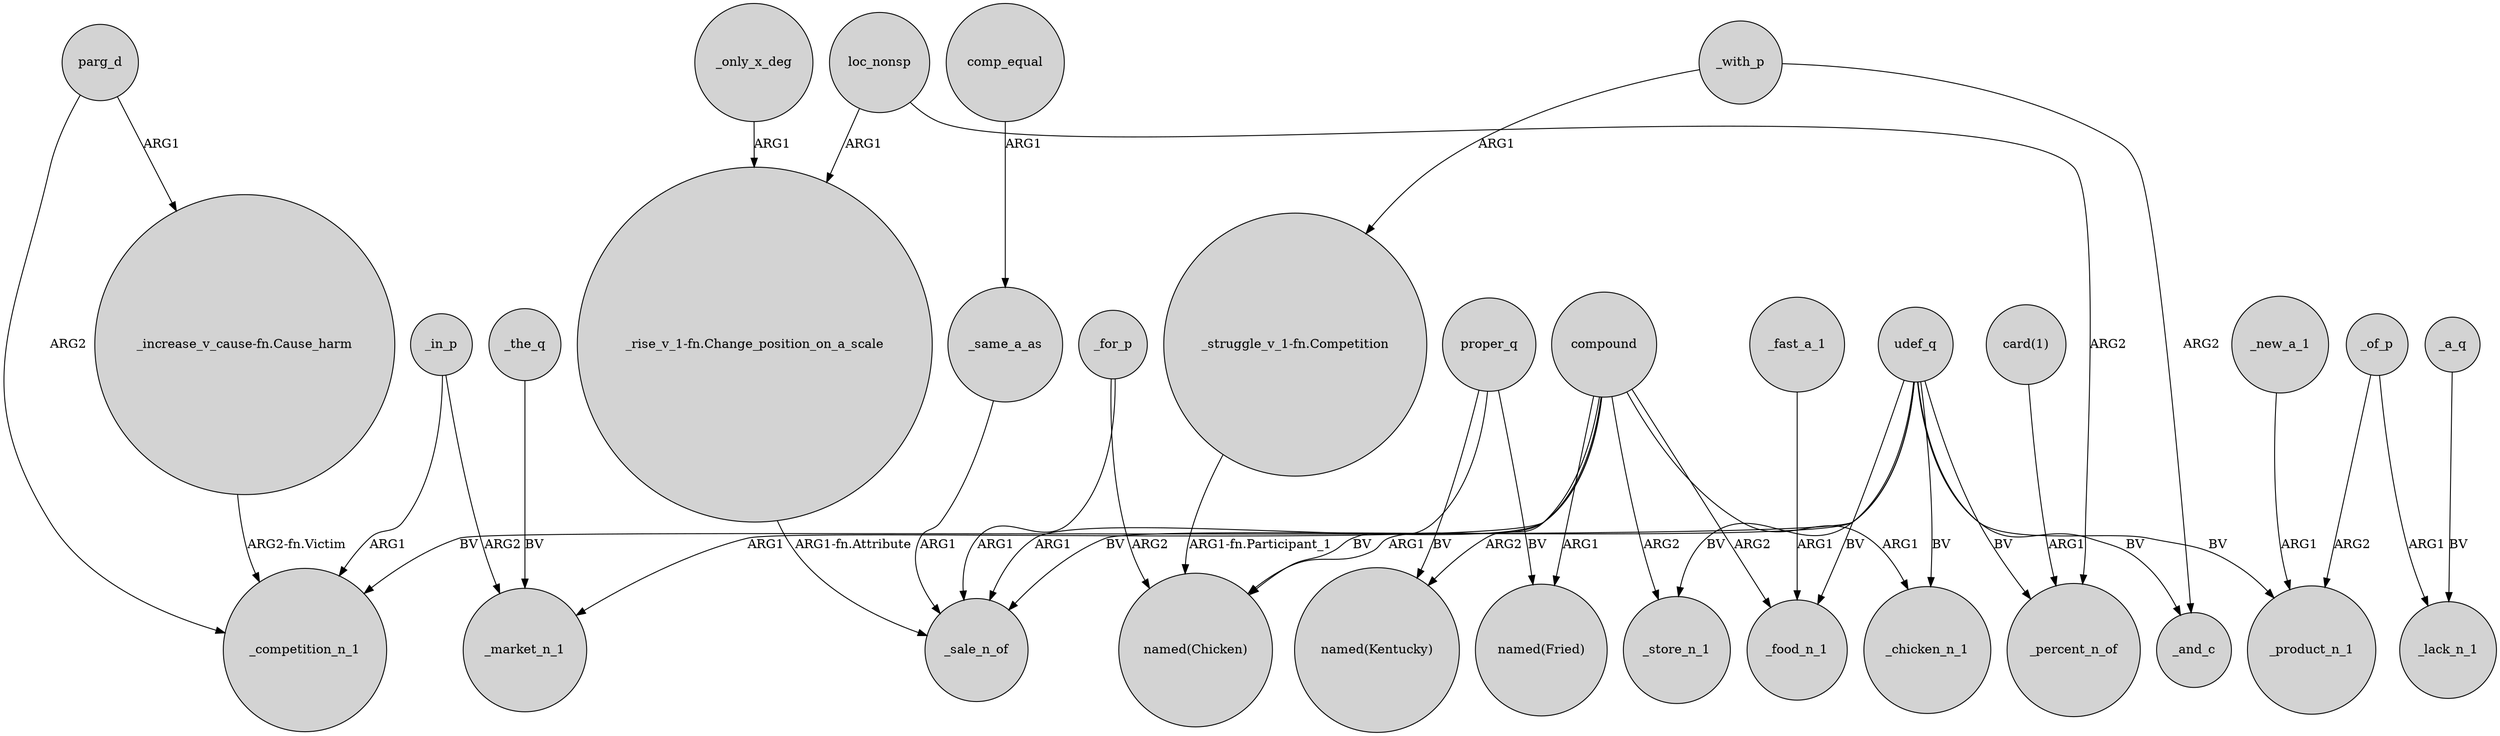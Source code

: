 digraph {
	node [shape=circle style=filled]
	"_rise_v_1-fn.Change_position_on_a_scale" -> _sale_n_of [label="ARG1-fn.Attribute"]
	parg_d -> _competition_n_1 [label=ARG2]
	"_struggle_v_1-fn.Competition" -> "named(Chicken)" [label="ARG1-fn.Participant_1"]
	_for_p -> "named(Chicken)" [label=ARG2]
	_for_p -> _sale_n_of [label=ARG1]
	compound -> "named(Kentucky)" [label=ARG2]
	_fast_a_1 -> _food_n_1 [label=ARG1]
	loc_nonsp -> "_rise_v_1-fn.Change_position_on_a_scale" [label=ARG1]
	_only_x_deg -> "_rise_v_1-fn.Change_position_on_a_scale" [label=ARG1]
	compound -> _store_n_1 [label=ARG2]
	_a_q -> _lack_n_1 [label=BV]
	udef_q -> _product_n_1 [label=BV]
	udef_q -> _sale_n_of [label=BV]
	_of_p -> _lack_n_1 [label=ARG1]
	udef_q -> _and_c [label=BV]
	_of_p -> _product_n_1 [label=ARG2]
	compound -> _chicken_n_1 [label=ARG1]
	_the_q -> _market_n_1 [label=BV]
	_new_a_1 -> _product_n_1 [label=ARG1]
	_in_p -> _market_n_1 [label=ARG2]
	udef_q -> _store_n_1 [label=BV]
	udef_q -> _percent_n_of [label=BV]
	"_increase_v_cause-fn.Cause_harm" -> _competition_n_1 [label="ARG2-fn.Victim"]
	parg_d -> "_increase_v_cause-fn.Cause_harm" [label=ARG1]
	_with_p -> _and_c [label=ARG2]
	compound -> _food_n_1 [label=ARG2]
	proper_q -> "named(Kentucky)" [label=BV]
	udef_q -> _food_n_1 [label=BV]
	_same_a_as -> _sale_n_of [label=ARG1]
	udef_q -> _chicken_n_1 [label=BV]
	proper_q -> "named(Fried)" [label=BV]
	compound -> "named(Chicken)" [label=ARG1]
	"card(1)" -> _percent_n_of [label=ARG1]
	_with_p -> "_struggle_v_1-fn.Competition" [label=ARG1]
	compound -> "named(Fried)" [label=ARG1]
	udef_q -> _competition_n_1 [label=BV]
	compound -> _market_n_1 [label=ARG1]
	comp_equal -> _same_a_as [label=ARG1]
	proper_q -> "named(Chicken)" [label=BV]
	compound -> _sale_n_of [label=ARG1]
	loc_nonsp -> _percent_n_of [label=ARG2]
	_in_p -> _competition_n_1 [label=ARG1]
}
